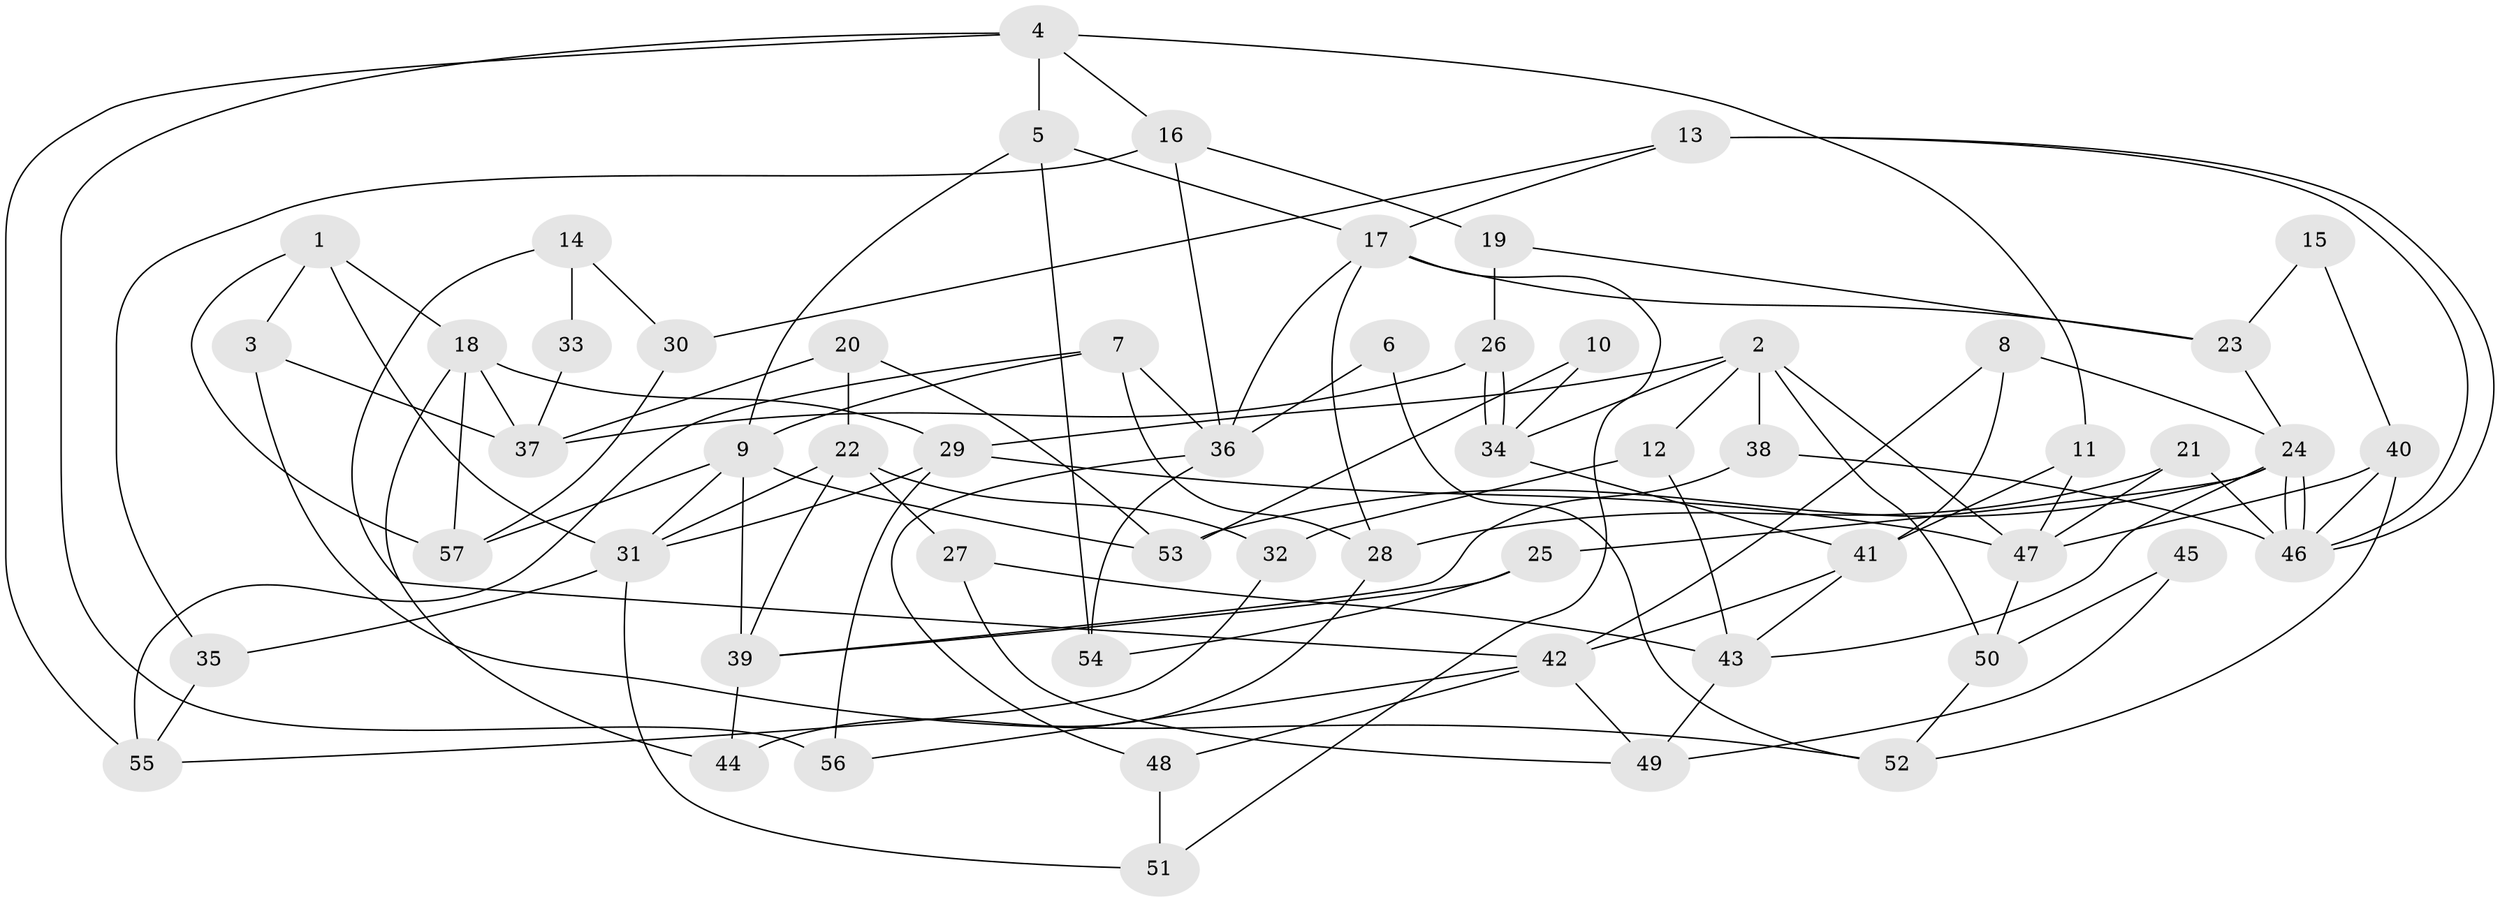 // Generated by graph-tools (version 1.1) at 2025/35/03/09/25 02:35:53]
// undirected, 57 vertices, 114 edges
graph export_dot {
graph [start="1"]
  node [color=gray90,style=filled];
  1;
  2;
  3;
  4;
  5;
  6;
  7;
  8;
  9;
  10;
  11;
  12;
  13;
  14;
  15;
  16;
  17;
  18;
  19;
  20;
  21;
  22;
  23;
  24;
  25;
  26;
  27;
  28;
  29;
  30;
  31;
  32;
  33;
  34;
  35;
  36;
  37;
  38;
  39;
  40;
  41;
  42;
  43;
  44;
  45;
  46;
  47;
  48;
  49;
  50;
  51;
  52;
  53;
  54;
  55;
  56;
  57;
  1 -- 31;
  1 -- 18;
  1 -- 3;
  1 -- 57;
  2 -- 29;
  2 -- 38;
  2 -- 12;
  2 -- 34;
  2 -- 47;
  2 -- 50;
  3 -- 37;
  3 -- 52;
  4 -- 11;
  4 -- 16;
  4 -- 5;
  4 -- 55;
  4 -- 56;
  5 -- 17;
  5 -- 9;
  5 -- 54;
  6 -- 52;
  6 -- 36;
  7 -- 28;
  7 -- 55;
  7 -- 9;
  7 -- 36;
  8 -- 41;
  8 -- 24;
  8 -- 42;
  9 -- 31;
  9 -- 39;
  9 -- 53;
  9 -- 57;
  10 -- 34;
  10 -- 53;
  11 -- 47;
  11 -- 41;
  12 -- 43;
  12 -- 32;
  13 -- 17;
  13 -- 46;
  13 -- 46;
  13 -- 30;
  14 -- 30;
  14 -- 42;
  14 -- 33;
  15 -- 23;
  15 -- 40;
  16 -- 36;
  16 -- 35;
  16 -- 19;
  17 -- 23;
  17 -- 51;
  17 -- 28;
  17 -- 36;
  18 -- 57;
  18 -- 29;
  18 -- 37;
  18 -- 44;
  19 -- 26;
  19 -- 23;
  20 -- 53;
  20 -- 22;
  20 -- 37;
  21 -- 46;
  21 -- 47;
  21 -- 28;
  22 -- 39;
  22 -- 27;
  22 -- 31;
  22 -- 32;
  23 -- 24;
  24 -- 46;
  24 -- 46;
  24 -- 25;
  24 -- 43;
  24 -- 53;
  25 -- 54;
  25 -- 39;
  26 -- 37;
  26 -- 34;
  26 -- 34;
  27 -- 43;
  27 -- 49;
  28 -- 44;
  29 -- 47;
  29 -- 31;
  29 -- 56;
  30 -- 57;
  31 -- 35;
  31 -- 51;
  32 -- 55;
  33 -- 37;
  34 -- 41;
  35 -- 55;
  36 -- 48;
  36 -- 54;
  38 -- 46;
  38 -- 39;
  39 -- 44;
  40 -- 47;
  40 -- 46;
  40 -- 52;
  41 -- 42;
  41 -- 43;
  42 -- 56;
  42 -- 48;
  42 -- 49;
  43 -- 49;
  45 -- 49;
  45 -- 50;
  47 -- 50;
  48 -- 51;
  50 -- 52;
}
